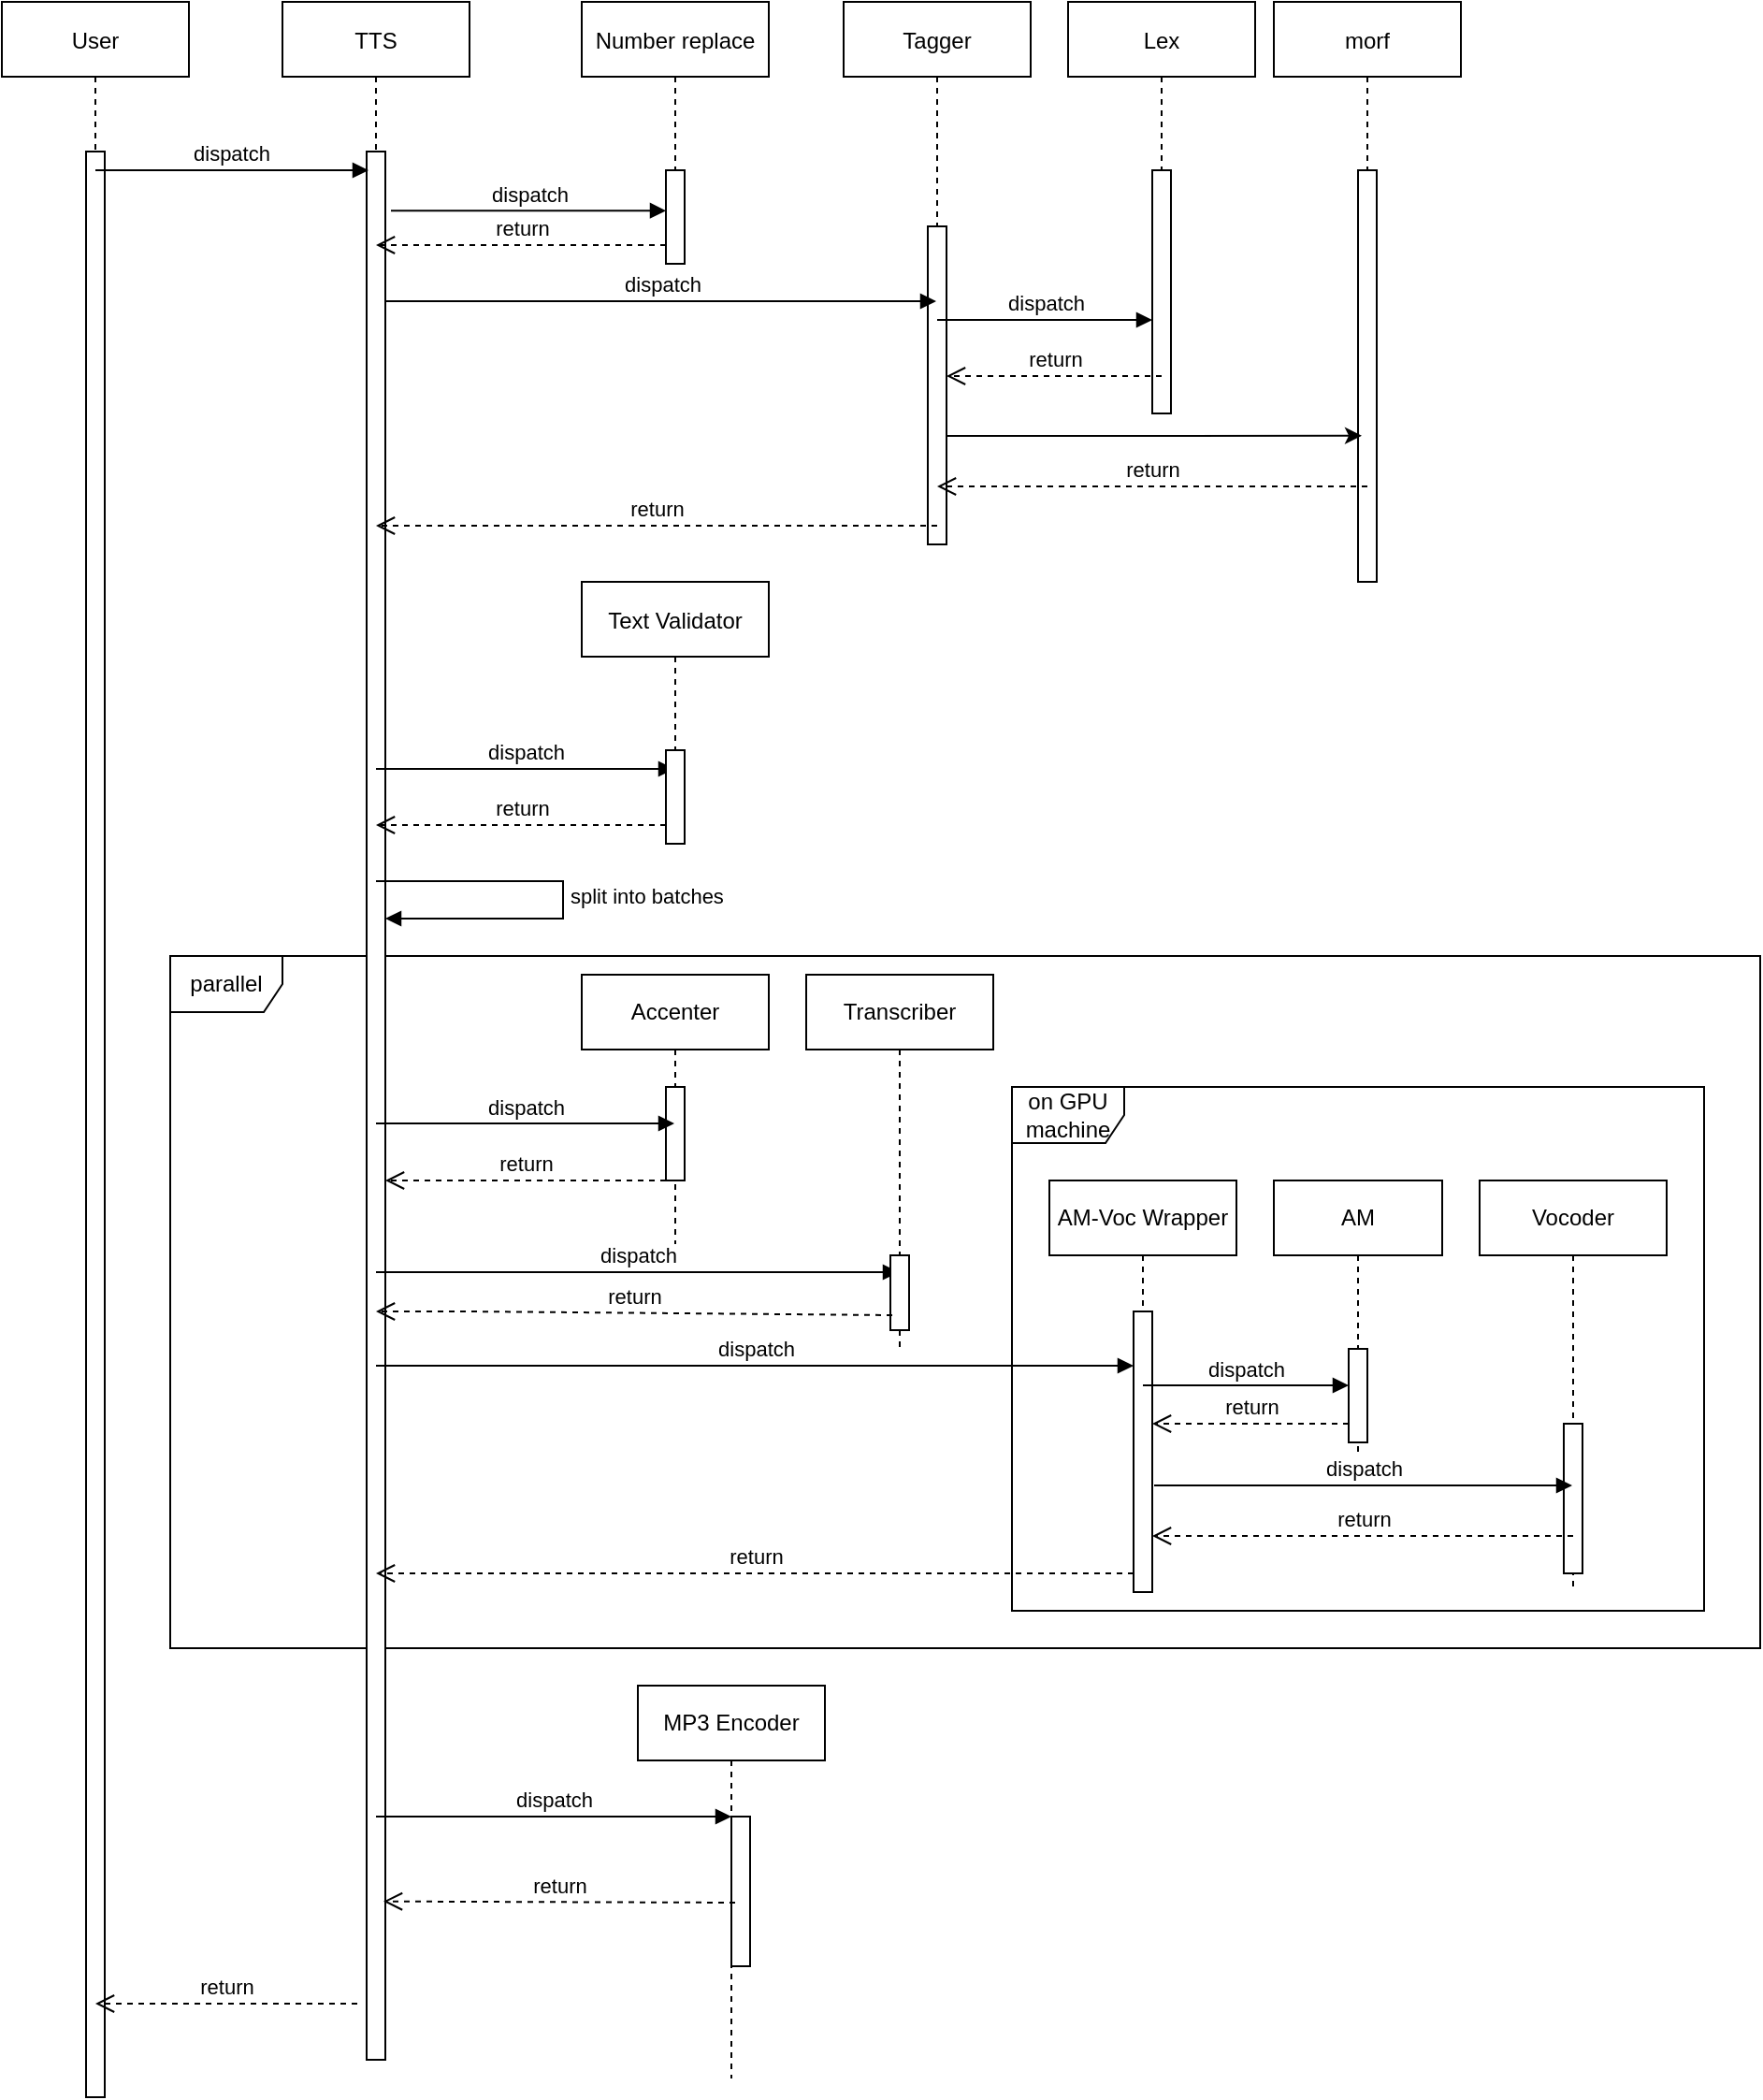 <mxfile version="13.7.9" type="device"><diagram id="kgpKYQtTHZ0yAKxKKP6v" name="Page-1"><mxGraphModel dx="1300" dy="843" grid="1" gridSize="10" guides="1" tooltips="1" connect="1" arrows="1" fold="1" page="1" pageScale="1" pageWidth="827" pageHeight="1169" math="0" shadow="0"><root><mxCell id="0"/><mxCell id="1" parent="0"/><mxCell id="lAlPVcgyihclvk4gSVZ0-10" value="parallel" style="shape=umlFrame;whiteSpace=wrap;html=1;" parent="1" vertex="1"><mxGeometry x="130" y="550" width="850" height="370" as="geometry"/></mxCell><mxCell id="3nuBFxr9cyL0pnOWT2aG-5" value="Number replace" style="shape=umlLifeline;perimeter=lifelinePerimeter;container=1;collapsible=0;recursiveResize=0;rounded=0;shadow=0;strokeWidth=1;" parent="1" vertex="1"><mxGeometry x="350" y="40" width="100" height="140" as="geometry"/></mxCell><mxCell id="3nuBFxr9cyL0pnOWT2aG-6" value="" style="points=[];perimeter=orthogonalPerimeter;rounded=0;shadow=0;strokeWidth=1;" parent="3nuBFxr9cyL0pnOWT2aG-5" vertex="1"><mxGeometry x="45" y="90" width="10" height="50" as="geometry"/></mxCell><mxCell id="n3yyhvVBmtxSMWM3QK_C-1" value="User" style="shape=umlLifeline;perimeter=lifelinePerimeter;container=1;collapsible=0;recursiveResize=0;rounded=0;shadow=0;strokeWidth=1;" parent="1" vertex="1"><mxGeometry x="40" y="40" width="100" height="1120" as="geometry"/></mxCell><mxCell id="n3yyhvVBmtxSMWM3QK_C-2" value="" style="points=[];perimeter=orthogonalPerimeter;rounded=0;shadow=0;strokeWidth=1;" parent="n3yyhvVBmtxSMWM3QK_C-1" vertex="1"><mxGeometry x="45" y="80" width="10" height="1040" as="geometry"/></mxCell><mxCell id="n3yyhvVBmtxSMWM3QK_C-3" value="TTS" style="shape=umlLifeline;perimeter=lifelinePerimeter;container=1;collapsible=0;recursiveResize=0;rounded=0;shadow=0;strokeWidth=1;" parent="1" vertex="1"><mxGeometry x="190" y="40" width="100" height="1100" as="geometry"/></mxCell><mxCell id="n3yyhvVBmtxSMWM3QK_C-4" value="" style="points=[];perimeter=orthogonalPerimeter;rounded=0;shadow=0;strokeWidth=1;" parent="n3yyhvVBmtxSMWM3QK_C-3" vertex="1"><mxGeometry x="45" y="80" width="10" height="1020" as="geometry"/></mxCell><mxCell id="n3yyhvVBmtxSMWM3QK_C-41" value="split into batches" style="edgeStyle=orthogonalEdgeStyle;html=1;align=left;spacingLeft=2;endArrow=block;rounded=0;entryX=1;entryY=0;" parent="n3yyhvVBmtxSMWM3QK_C-3" edge="1"><mxGeometry relative="1" as="geometry"><mxPoint x="50" y="470" as="sourcePoint"/><Array as="points"><mxPoint x="150" y="470"/><mxPoint x="150" y="490"/></Array><mxPoint x="55" y="490" as="targetPoint"/></mxGeometry></mxCell><mxCell id="n3yyhvVBmtxSMWM3QK_C-5" value="dispatch" style="verticalAlign=bottom;endArrow=block;shadow=0;strokeWidth=1;" parent="1" edge="1"><mxGeometry relative="1" as="geometry"><mxPoint x="90" y="130" as="sourcePoint"/><mxPoint x="236" y="130" as="targetPoint"/><Array as="points"><mxPoint x="105" y="130"/></Array></mxGeometry></mxCell><mxCell id="n3yyhvVBmtxSMWM3QK_C-11" value="dispatch" style="html=1;verticalAlign=bottom;endArrow=block;exitX=1.3;exitY=0.031;exitDx=0;exitDy=0;exitPerimeter=0;" parent="1" source="n3yyhvVBmtxSMWM3QK_C-4" target="3nuBFxr9cyL0pnOWT2aG-6" edge="1"><mxGeometry width="80" relative="1" as="geometry"><mxPoint x="380" y="430" as="sourcePoint"/><mxPoint x="460" y="430" as="targetPoint"/></mxGeometry></mxCell><mxCell id="n3yyhvVBmtxSMWM3QK_C-12" value="return" style="html=1;verticalAlign=bottom;endArrow=open;dashed=1;endSize=8;" parent="1" source="3nuBFxr9cyL0pnOWT2aG-6" target="n3yyhvVBmtxSMWM3QK_C-3" edge="1"><mxGeometry relative="1" as="geometry"><mxPoint x="370" y="220" as="sourcePoint"/><mxPoint x="290" y="220" as="targetPoint"/><Array as="points"><mxPoint x="270" y="170"/></Array></mxGeometry></mxCell><mxCell id="n3yyhvVBmtxSMWM3QK_C-13" value="Tagger" style="shape=umlLifeline;perimeter=lifelinePerimeter;container=1;collapsible=0;recursiveResize=0;rounded=0;shadow=0;strokeWidth=1;" parent="1" vertex="1"><mxGeometry x="490" y="40" width="100" height="290" as="geometry"/></mxCell><mxCell id="n3yyhvVBmtxSMWM3QK_C-14" value="" style="points=[];perimeter=orthogonalPerimeter;rounded=0;shadow=0;strokeWidth=1;" parent="n3yyhvVBmtxSMWM3QK_C-13" vertex="1"><mxGeometry x="45" y="120" width="10" height="170" as="geometry"/></mxCell><mxCell id="n3yyhvVBmtxSMWM3QK_C-16" value="Lex" style="shape=umlLifeline;perimeter=lifelinePerimeter;container=1;collapsible=0;recursiveResize=0;rounded=0;shadow=0;strokeWidth=1;" parent="1" vertex="1"><mxGeometry x="610" y="40" width="100" height="220" as="geometry"/></mxCell><mxCell id="n3yyhvVBmtxSMWM3QK_C-17" value="" style="points=[];perimeter=orthogonalPerimeter;rounded=0;shadow=0;strokeWidth=1;" parent="n3yyhvVBmtxSMWM3QK_C-16" vertex="1"><mxGeometry x="45" y="90" width="10" height="130" as="geometry"/></mxCell><mxCell id="n3yyhvVBmtxSMWM3QK_C-18" value="morf" style="shape=umlLifeline;perimeter=lifelinePerimeter;container=1;collapsible=0;recursiveResize=0;rounded=0;shadow=0;strokeWidth=1;" parent="1" vertex="1"><mxGeometry x="720" y="40" width="100" height="310" as="geometry"/></mxCell><mxCell id="n3yyhvVBmtxSMWM3QK_C-19" value="" style="points=[];perimeter=orthogonalPerimeter;rounded=0;shadow=0;strokeWidth=1;" parent="n3yyhvVBmtxSMWM3QK_C-18" vertex="1"><mxGeometry x="45" y="90" width="10" height="220" as="geometry"/></mxCell><mxCell id="n3yyhvVBmtxSMWM3QK_C-20" value="dispatch" style="html=1;verticalAlign=bottom;endArrow=block;" parent="1" target="n3yyhvVBmtxSMWM3QK_C-17" edge="1"><mxGeometry width="80" relative="1" as="geometry"><mxPoint x="540" y="210" as="sourcePoint"/><mxPoint x="834.5" y="210" as="targetPoint"/></mxGeometry></mxCell><mxCell id="n3yyhvVBmtxSMWM3QK_C-21" value="dispatch" style="html=1;verticalAlign=bottom;endArrow=block;" parent="1" source="n3yyhvVBmtxSMWM3QK_C-4" target="n3yyhvVBmtxSMWM3QK_C-13" edge="1"><mxGeometry width="80" relative="1" as="geometry"><mxPoint x="240" y="240" as="sourcePoint"/><mxPoint x="534.5" y="240" as="targetPoint"/><Array as="points"><mxPoint x="280" y="200"/></Array></mxGeometry></mxCell><mxCell id="n3yyhvVBmtxSMWM3QK_C-23" value="return" style="html=1;verticalAlign=bottom;endArrow=open;dashed=1;endSize=8;" parent="1" target="n3yyhvVBmtxSMWM3QK_C-14" edge="1"><mxGeometry relative="1" as="geometry"><mxPoint x="660" y="240" as="sourcePoint"/><mxPoint x="580" y="240" as="targetPoint"/></mxGeometry></mxCell><mxCell id="n3yyhvVBmtxSMWM3QK_C-24" value="return" style="html=1;verticalAlign=bottom;endArrow=open;dashed=1;endSize=8;" parent="1" target="n3yyhvVBmtxSMWM3QK_C-13" edge="1"><mxGeometry relative="1" as="geometry"><mxPoint x="770" y="299" as="sourcePoint"/><mxPoint x="690" y="299" as="targetPoint"/><Array as="points"><mxPoint x="670" y="299"/><mxPoint x="610" y="299"/><mxPoint x="570" y="299"/></Array></mxGeometry></mxCell><mxCell id="n3yyhvVBmtxSMWM3QK_C-27" value="" style="edgeStyle=orthogonalEdgeStyle;rounded=0;orthogonalLoop=1;jettySize=auto;html=1;entryX=0.2;entryY=0.645;entryDx=0;entryDy=0;entryPerimeter=0;" parent="1" source="n3yyhvVBmtxSMWM3QK_C-14" target="n3yyhvVBmtxSMWM3QK_C-19" edge="1"><mxGeometry relative="1" as="geometry"><Array as="points"><mxPoint x="630" y="272"/><mxPoint x="630" y="272"/></Array></mxGeometry></mxCell><mxCell id="n3yyhvVBmtxSMWM3QK_C-29" value="return" style="html=1;verticalAlign=bottom;endArrow=open;dashed=1;endSize=8;" parent="1" target="n3yyhvVBmtxSMWM3QK_C-3" edge="1"><mxGeometry relative="1" as="geometry"><mxPoint x="540" y="320" as="sourcePoint"/><mxPoint x="460" y="320" as="targetPoint"/></mxGeometry></mxCell><mxCell id="n3yyhvVBmtxSMWM3QK_C-30" value="Text Validator" style="shape=umlLifeline;perimeter=lifelinePerimeter;container=1;collapsible=0;recursiveResize=0;rounded=0;shadow=0;strokeWidth=1;" parent="1" vertex="1"><mxGeometry x="350" y="350" width="100" height="140" as="geometry"/></mxCell><mxCell id="n3yyhvVBmtxSMWM3QK_C-32" value="dispatch" style="html=1;verticalAlign=bottom;endArrow=block;" parent="1" target="n3yyhvVBmtxSMWM3QK_C-30" edge="1"><mxGeometry width="80" relative="1" as="geometry"><mxPoint x="240" y="450" as="sourcePoint"/><mxPoint x="320" y="450" as="targetPoint"/><Array as="points"><mxPoint x="270" y="450"/></Array></mxGeometry></mxCell><mxCell id="n3yyhvVBmtxSMWM3QK_C-34" value="return" style="html=1;verticalAlign=bottom;endArrow=open;dashed=1;endSize=8;" parent="1" source="n3yyhvVBmtxSMWM3QK_C-35" target="n3yyhvVBmtxSMWM3QK_C-3" edge="1"><mxGeometry relative="1" as="geometry"><mxPoint x="400" y="480" as="sourcePoint"/><mxPoint x="320" y="480" as="targetPoint"/><Array as="points"><mxPoint x="290" y="480"/></Array></mxGeometry></mxCell><mxCell id="n3yyhvVBmtxSMWM3QK_C-35" value="" style="points=[];perimeter=orthogonalPerimeter;rounded=0;shadow=0;strokeWidth=1;" parent="1" vertex="1"><mxGeometry x="395" y="440" width="10" height="50" as="geometry"/></mxCell><mxCell id="DOZssAf6PHHWP2cyqiNP-3" value="Accenter" style="shape=umlLifeline;perimeter=lifelinePerimeter;whiteSpace=wrap;html=1;container=1;collapsible=0;recursiveResize=0;outlineConnect=0;" parent="1" vertex="1"><mxGeometry x="350" y="560" width="100" height="160" as="geometry"/></mxCell><mxCell id="DOZssAf6PHHWP2cyqiNP-5" value="" style="html=1;points=[];perimeter=orthogonalPerimeter;" parent="DOZssAf6PHHWP2cyqiNP-3" vertex="1"><mxGeometry x="45" y="60" width="10" height="50" as="geometry"/></mxCell><mxCell id="DOZssAf6PHHWP2cyqiNP-6" value="Transcriber" style="shape=umlLifeline;perimeter=lifelinePerimeter;whiteSpace=wrap;html=1;container=1;collapsible=0;recursiveResize=0;outlineConnect=0;" parent="1" vertex="1"><mxGeometry x="470" y="560" width="100" height="200" as="geometry"/></mxCell><mxCell id="DOZssAf6PHHWP2cyqiNP-8" value="AM" style="shape=umlLifeline;perimeter=lifelinePerimeter;whiteSpace=wrap;html=1;container=1;collapsible=0;recursiveResize=0;outlineConnect=0;" parent="1" vertex="1"><mxGeometry x="720" y="670" width="90" height="150" as="geometry"/></mxCell><mxCell id="lAlPVcgyihclvk4gSVZ0-5" value="" style="html=1;points=[];perimeter=orthogonalPerimeter;" parent="DOZssAf6PHHWP2cyqiNP-8" vertex="1"><mxGeometry x="40" y="90" width="10" height="50" as="geometry"/></mxCell><mxCell id="DOZssAf6PHHWP2cyqiNP-10" value="Vocoder" style="shape=umlLifeline;perimeter=lifelinePerimeter;whiteSpace=wrap;html=1;container=1;collapsible=0;recursiveResize=0;outlineConnect=0;" parent="1" vertex="1"><mxGeometry x="830" y="670" width="100" height="220" as="geometry"/></mxCell><mxCell id="DOZssAf6PHHWP2cyqiNP-11" value="" style="html=1;points=[];perimeter=orthogonalPerimeter;" parent="DOZssAf6PHHWP2cyqiNP-10" vertex="1"><mxGeometry x="45" y="130" width="10" height="80" as="geometry"/></mxCell><mxCell id="DOZssAf6PHHWP2cyqiNP-12" value="dispatch" style="html=1;verticalAlign=bottom;endArrow=block;" parent="1" target="DOZssAf6PHHWP2cyqiNP-6" edge="1"><mxGeometry width="80" relative="1" as="geometry"><mxPoint x="240" y="719" as="sourcePoint"/><mxPoint x="320" y="719" as="targetPoint"/><Array as="points"><mxPoint x="480" y="719"/></Array></mxGeometry></mxCell><mxCell id="DOZssAf6PHHWP2cyqiNP-13" value="dispatch" style="html=1;verticalAlign=bottom;endArrow=block;" parent="1" target="DOZssAf6PHHWP2cyqiNP-3" edge="1"><mxGeometry width="80" relative="1" as="geometry"><mxPoint x="240" y="639.5" as="sourcePoint"/><mxPoint x="320" y="639.5" as="targetPoint"/></mxGeometry></mxCell><mxCell id="DOZssAf6PHHWP2cyqiNP-7" value="" style="html=1;points=[];perimeter=orthogonalPerimeter;" parent="1" vertex="1"><mxGeometry x="515" y="710" width="10" height="40" as="geometry"/></mxCell><mxCell id="DOZssAf6PHHWP2cyqiNP-14" value="return" style="html=1;verticalAlign=bottom;endArrow=open;dashed=1;endSize=8;" parent="1" target="n3yyhvVBmtxSMWM3QK_C-4" edge="1"><mxGeometry relative="1" as="geometry"><mxPoint x="395" y="670" as="sourcePoint"/><mxPoint x="315" y="670" as="targetPoint"/></mxGeometry></mxCell><mxCell id="DOZssAf6PHHWP2cyqiNP-15" value="return" style="html=1;verticalAlign=bottom;endArrow=open;dashed=1;endSize=8;exitX=0.1;exitY=0.8;exitDx=0;exitDy=0;exitPerimeter=0;" parent="1" source="DOZssAf6PHHWP2cyqiNP-7" edge="1"><mxGeometry relative="1" as="geometry"><mxPoint x="485" y="740" as="sourcePoint"/><mxPoint x="240" y="740" as="targetPoint"/><Array as="points"><mxPoint x="290" y="740"/></Array></mxGeometry></mxCell><mxCell id="DOZssAf6PHHWP2cyqiNP-16" value="dispatch" style="html=1;verticalAlign=bottom;endArrow=block;" parent="1" target="DOZssAf6PHHWP2cyqiNP-9" edge="1"><mxGeometry width="80" relative="1" as="geometry"><mxPoint x="240" y="769" as="sourcePoint"/><mxPoint x="320" y="769" as="targetPoint"/></mxGeometry></mxCell><mxCell id="DOZssAf6PHHWP2cyqiNP-17" value="dispatch" style="html=1;verticalAlign=bottom;endArrow=block;exitX=1.1;exitY=0.62;exitDx=0;exitDy=0;exitPerimeter=0;" parent="1" source="DOZssAf6PHHWP2cyqiNP-9" target="DOZssAf6PHHWP2cyqiNP-10" edge="1"><mxGeometry width="80" relative="1" as="geometry"><mxPoint x="330" y="840" as="sourcePoint"/><mxPoint x="320" y="809.5" as="targetPoint"/></mxGeometry></mxCell><mxCell id="DOZssAf6PHHWP2cyqiNP-19" value="return" style="html=1;verticalAlign=bottom;endArrow=open;dashed=1;endSize=8;" parent="1" source="DOZssAf6PHHWP2cyqiNP-9" target="n3yyhvVBmtxSMWM3QK_C-3" edge="1"><mxGeometry relative="1" as="geometry"><mxPoint x="635" y="800" as="sourcePoint"/><mxPoint x="555" y="800" as="targetPoint"/><Array as="points"><mxPoint x="520" y="880"/></Array></mxGeometry></mxCell><mxCell id="DOZssAf6PHHWP2cyqiNP-21" value="MP3 Encoder" style="shape=umlLifeline;perimeter=lifelinePerimeter;whiteSpace=wrap;html=1;container=1;collapsible=0;recursiveResize=0;outlineConnect=0;" parent="1" vertex="1"><mxGeometry x="380" y="940" width="100" height="210" as="geometry"/></mxCell><mxCell id="DOZssAf6PHHWP2cyqiNP-22" value="" style="html=1;points=[];perimeter=orthogonalPerimeter;" parent="DOZssAf6PHHWP2cyqiNP-21" vertex="1"><mxGeometry x="50" y="70" width="10" height="80" as="geometry"/></mxCell><mxCell id="DOZssAf6PHHWP2cyqiNP-23" value="dispatch" style="html=1;verticalAlign=bottom;endArrow=block;entryX=0;entryY=0;" parent="1" source="n3yyhvVBmtxSMWM3QK_C-3" target="DOZssAf6PHHWP2cyqiNP-22" edge="1"><mxGeometry relative="1" as="geometry"><mxPoint x="360" y="990" as="sourcePoint"/></mxGeometry></mxCell><mxCell id="DOZssAf6PHHWP2cyqiNP-24" value="return" style="html=1;verticalAlign=bottom;endArrow=open;dashed=1;endSize=8;exitX=0.2;exitY=0.575;exitDx=0;exitDy=0;exitPerimeter=0;entryX=0.9;entryY=0.917;entryDx=0;entryDy=0;entryPerimeter=0;" parent="1" source="DOZssAf6PHHWP2cyqiNP-22" target="n3yyhvVBmtxSMWM3QK_C-4" edge="1"><mxGeometry relative="1" as="geometry"><mxPoint x="360" y="1066" as="targetPoint"/><Array as="points"/></mxGeometry></mxCell><mxCell id="DOZssAf6PHHWP2cyqiNP-25" value="return" style="html=1;verticalAlign=bottom;endArrow=open;dashed=1;endSize=8;" parent="1" target="n3yyhvVBmtxSMWM3QK_C-1" edge="1"><mxGeometry relative="1" as="geometry"><mxPoint x="230" y="1110" as="sourcePoint"/><mxPoint x="150" y="1110" as="targetPoint"/></mxGeometry></mxCell><mxCell id="lAlPVcgyihclvk4gSVZ0-2" value="AM-Voc Wrapper" style="shape=umlLifeline;perimeter=lifelinePerimeter;whiteSpace=wrap;html=1;container=1;collapsible=0;recursiveResize=0;outlineConnect=0;" parent="1" vertex="1"><mxGeometry x="600" y="670" width="100" height="220" as="geometry"/></mxCell><mxCell id="DOZssAf6PHHWP2cyqiNP-9" value="" style="html=1;points=[];perimeter=orthogonalPerimeter;" parent="lAlPVcgyihclvk4gSVZ0-2" vertex="1"><mxGeometry x="45" y="70" width="10" height="150" as="geometry"/></mxCell><mxCell id="lAlPVcgyihclvk4gSVZ0-6" value="dispatch" style="html=1;verticalAlign=bottom;endArrow=block;" parent="1" target="lAlPVcgyihclvk4gSVZ0-5" edge="1"><mxGeometry width="80" relative="1" as="geometry"><mxPoint x="650" y="779.5" as="sourcePoint"/><mxPoint x="730" y="780" as="targetPoint"/></mxGeometry></mxCell><mxCell id="lAlPVcgyihclvk4gSVZ0-7" value="return" style="html=1;verticalAlign=bottom;endArrow=open;dashed=1;endSize=8;" parent="1" target="DOZssAf6PHHWP2cyqiNP-9" edge="1"><mxGeometry relative="1" as="geometry"><mxPoint x="760" y="800" as="sourcePoint"/><mxPoint x="680" y="800" as="targetPoint"/></mxGeometry></mxCell><mxCell id="lAlPVcgyihclvk4gSVZ0-8" value="return" style="html=1;verticalAlign=bottom;endArrow=open;dashed=1;endSize=8;" parent="1" target="DOZssAf6PHHWP2cyqiNP-9" edge="1"><mxGeometry relative="1" as="geometry"><mxPoint x="880" y="860" as="sourcePoint"/><mxPoint x="810" y="860" as="targetPoint"/></mxGeometry></mxCell><mxCell id="lAlPVcgyihclvk4gSVZ0-9" value="on GPU machine" style="shape=umlFrame;whiteSpace=wrap;html=1;" parent="1" vertex="1"><mxGeometry x="580" y="620" width="370" height="280" as="geometry"/></mxCell></root></mxGraphModel></diagram></mxfile>